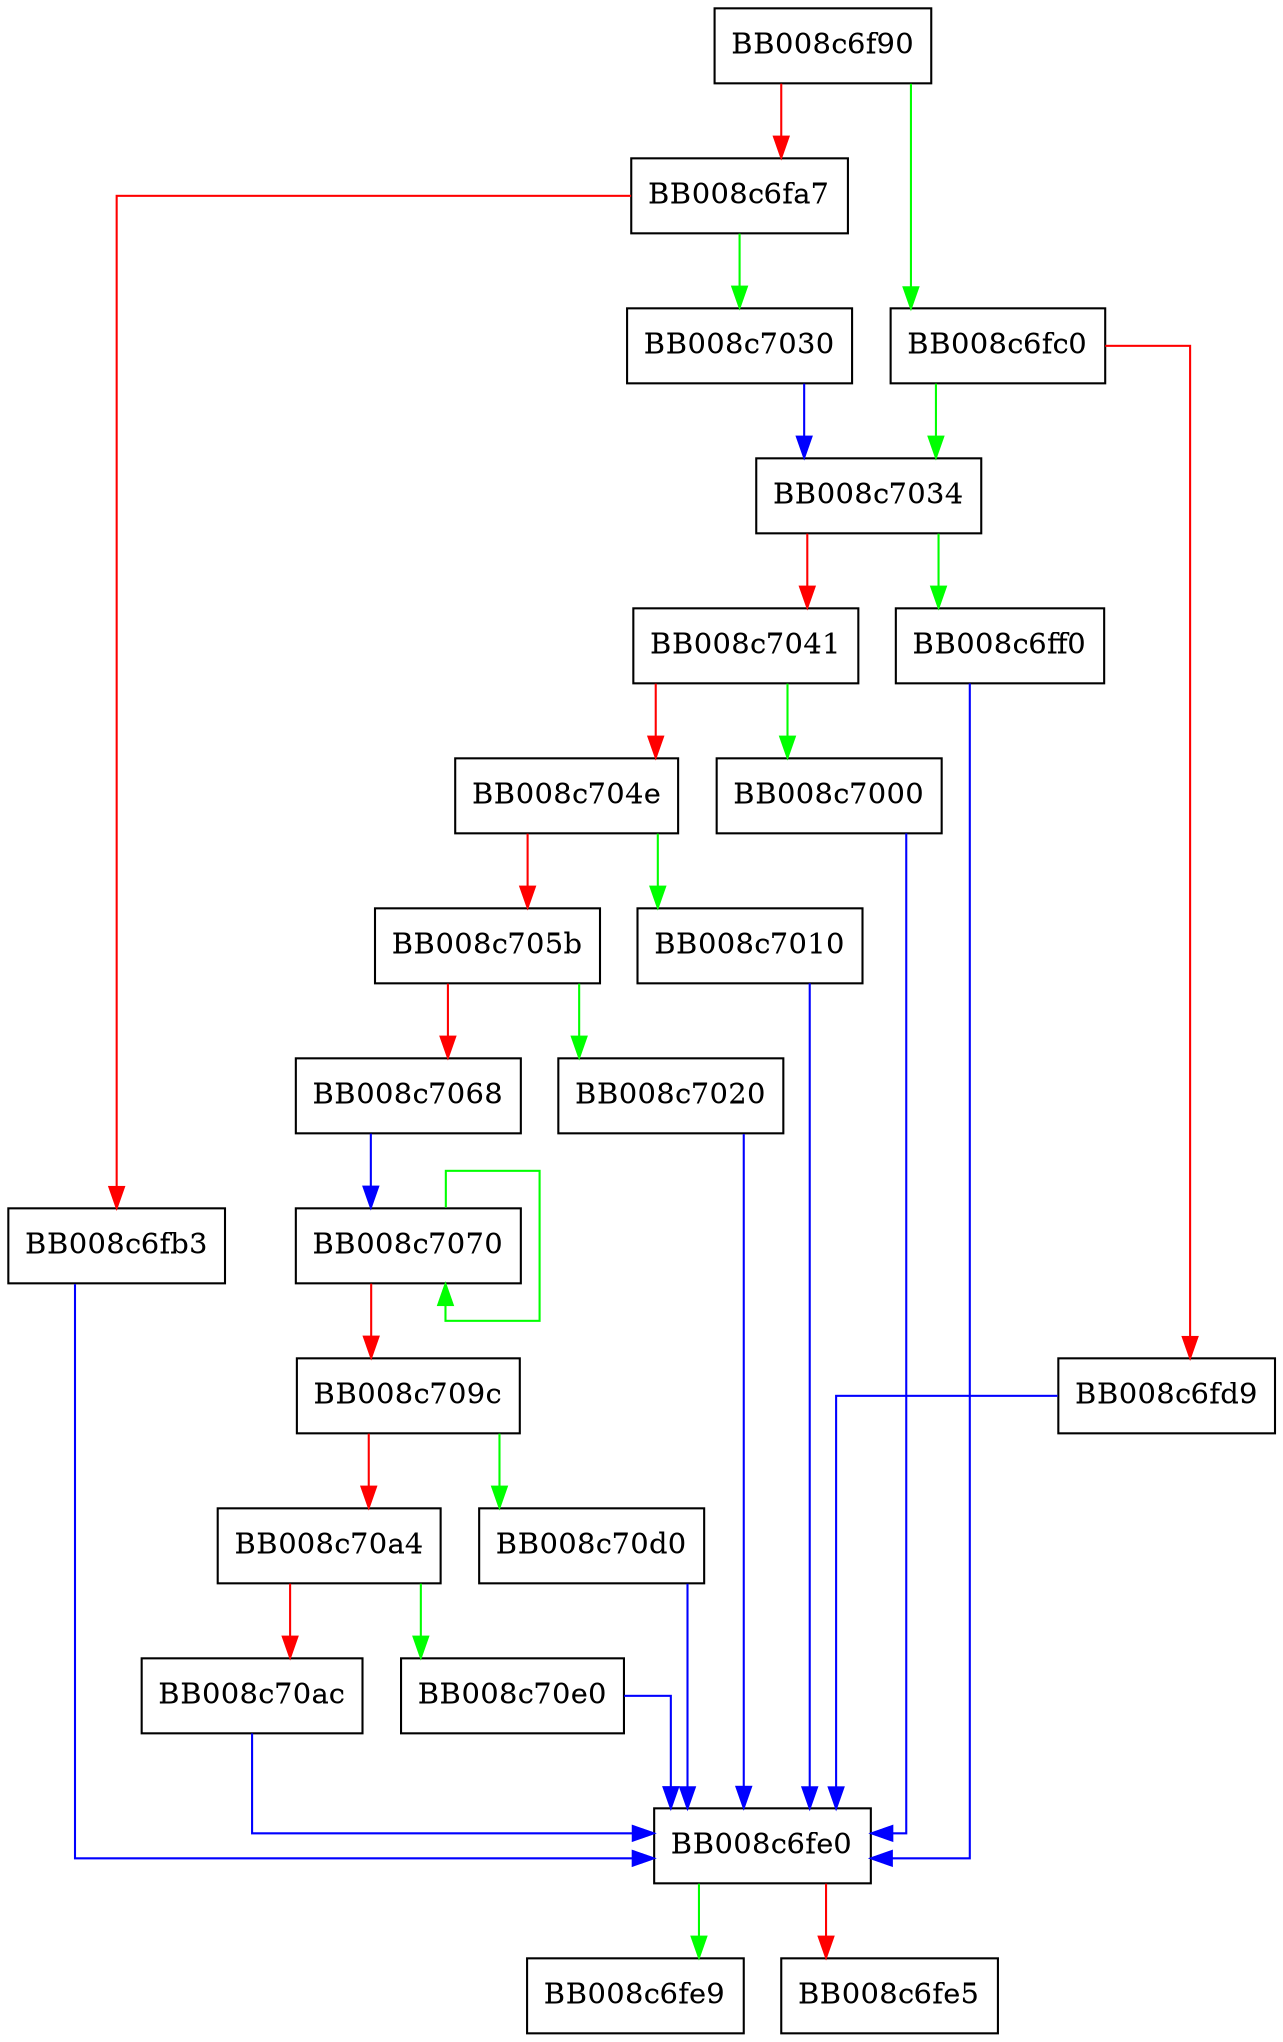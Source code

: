 digraph __rawmemchr_avx2_rtm {
  node [shape="box"];
  graph [splines=ortho];
  BB008c6f90 -> BB008c6fc0 [color="green"];
  BB008c6f90 -> BB008c6fa7 [color="red"];
  BB008c6fa7 -> BB008c7030 [color="green"];
  BB008c6fa7 -> BB008c6fb3 [color="red"];
  BB008c6fb3 -> BB008c6fe0 [color="blue"];
  BB008c6fc0 -> BB008c7034 [color="green"];
  BB008c6fc0 -> BB008c6fd9 [color="red"];
  BB008c6fd9 -> BB008c6fe0 [color="blue"];
  BB008c6fe0 -> BB008c6fe9 [color="green"];
  BB008c6fe0 -> BB008c6fe5 [color="red"];
  BB008c6ff0 -> BB008c6fe0 [color="blue"];
  BB008c7000 -> BB008c6fe0 [color="blue"];
  BB008c7010 -> BB008c6fe0 [color="blue"];
  BB008c7020 -> BB008c6fe0 [color="blue"];
  BB008c7030 -> BB008c7034 [color="blue"];
  BB008c7034 -> BB008c6ff0 [color="green"];
  BB008c7034 -> BB008c7041 [color="red"];
  BB008c7041 -> BB008c7000 [color="green"];
  BB008c7041 -> BB008c704e [color="red"];
  BB008c704e -> BB008c7010 [color="green"];
  BB008c704e -> BB008c705b [color="red"];
  BB008c705b -> BB008c7020 [color="green"];
  BB008c705b -> BB008c7068 [color="red"];
  BB008c7068 -> BB008c7070 [color="blue"];
  BB008c7070 -> BB008c7070 [color="green"];
  BB008c7070 -> BB008c709c [color="red"];
  BB008c709c -> BB008c70d0 [color="green"];
  BB008c709c -> BB008c70a4 [color="red"];
  BB008c70a4 -> BB008c70e0 [color="green"];
  BB008c70a4 -> BB008c70ac [color="red"];
  BB008c70ac -> BB008c6fe0 [color="blue"];
  BB008c70d0 -> BB008c6fe0 [color="blue"];
  BB008c70e0 -> BB008c6fe0 [color="blue"];
}